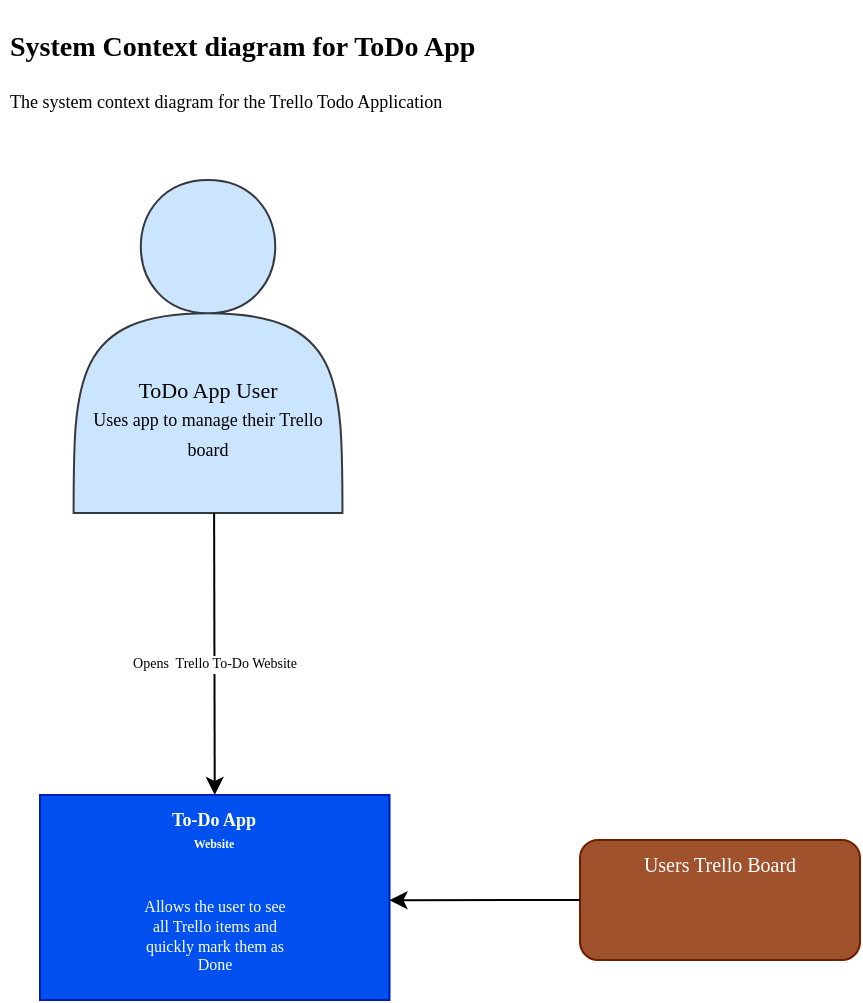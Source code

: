 <mxfile version="20.2.3" type="github">
  <diagram id="kcdtvtUuouSTzEmoT8WX" name="Page-1">
    <mxGraphModel dx="948" dy="1677" grid="1" gridSize="10" guides="1" tooltips="1" connect="1" arrows="1" fold="1" page="1" pageScale="1" pageWidth="827" pageHeight="1169" math="0" shadow="0">
      <root>
        <mxCell id="0" />
        <mxCell id="1" parent="0" />
        <mxCell id="OSeTTw16pG-JO05INmUS-14" value="&lt;h1&gt;&lt;font style=&quot;font-size: 14px;&quot;&gt;System Context diagram for ToDo App&lt;/font&gt;&lt;/h1&gt;&lt;p&gt;The system context diagram for the Trello Todo Application&lt;/p&gt;" style="text;html=1;strokeColor=none;fillColor=none;spacing=5;spacingTop=-20;whiteSpace=wrap;overflow=hidden;rounded=0;labelBackgroundColor=none;fontFamily=Comic Sans MS;fontSize=9;fontColor=default;flipH=1;" vertex="1" parent="1">
          <mxGeometry x="270" y="-1150" width="330" height="70" as="geometry" />
        </mxCell>
        <mxCell id="JEbB6z0hx3I5MV0OKVah-1" value="&lt;br&gt;&lt;br&gt;&lt;font style=&quot;&quot; face=&quot;Comic Sans MS&quot;&gt;&lt;span style=&quot;font-size: 11px;&quot;&gt;&lt;br&gt;&lt;br&gt;&lt;br&gt;ToDo App User&lt;/span&gt;&lt;br&gt;&lt;div style=&quot;&quot;&gt;&lt;font style=&quot;font-size: 9px;&quot;&gt;Uses app to manage their Trello board&lt;/font&gt;&lt;/div&gt;&lt;/font&gt;" style="shape=actor;whiteSpace=wrap;html=1;fillColor=#cce5ff;strokeColor=#36393d;" parent="1" vertex="1">
          <mxGeometry x="306.803" y="-1070" width="134.426" height="166.562" as="geometry" />
        </mxCell>
        <mxCell id="OSeTTw16pG-JO05INmUS-6" value="" style="endArrow=classic;html=1;rounded=0;fontFamily=Comic Sans MS;fontSize=7;fontColor=#000000;" edge="1" parent="1">
          <mxGeometry relative="1" as="geometry">
            <mxPoint x="377.054" y="-903.438" as="sourcePoint" />
            <mxPoint x="377.377" y="-762.5" as="targetPoint" />
          </mxGeometry>
        </mxCell>
        <mxCell id="OSeTTw16pG-JO05INmUS-7" value="Opens&amp;nbsp; Trello To-Do Website&lt;br&gt;" style="edgeLabel;resizable=0;html=1;align=center;verticalAlign=middle;fontFamily=Comic Sans MS;fontSize=7;fontColor=#000000;" connectable="0" vertex="1" parent="OSeTTw16pG-JO05INmUS-6">
          <mxGeometry relative="1" as="geometry">
            <mxPoint y="5" as="offset" />
          </mxGeometry>
        </mxCell>
        <mxCell id="OSeTTw16pG-JO05INmUS-9" value="" style="rounded=0;whiteSpace=wrap;html=1;fontFamily=Comic Sans MS;fontSize=7;labelBackgroundColor=default;fillColor=#0050ef;strokeColor=#001DBC;fontColor=#ffffff;" vertex="1" parent="1">
          <mxGeometry x="290" y="-762.5" width="174.754" height="102.5" as="geometry" />
        </mxCell>
        <mxCell id="OSeTTw16pG-JO05INmUS-10" value="To-Do App &lt;br&gt;&lt;font style=&quot;font-size: 6px;&quot;&gt;Website&lt;/font&gt;" style="text;html=1;align=center;verticalAlign=top;whiteSpace=wrap;rounded=0;labelBackgroundColor=none;fontFamily=Comic Sans MS;fontSize=9;fontColor=#FFFFFF;fontStyle=1" vertex="1" parent="1">
          <mxGeometry x="293.361" y="-762.5" width="168.033" height="102.5" as="geometry" />
        </mxCell>
        <mxCell id="OSeTTw16pG-JO05INmUS-11" value="Allows the user to see all Trello items and quickly mark them as Done" style="text;html=1;strokeColor=none;fillColor=none;align=center;verticalAlign=middle;whiteSpace=wrap;rounded=0;labelBackgroundColor=none;fontFamily=Comic Sans MS;fontSize=8;fontColor=#FFFFFF;" vertex="1" parent="1">
          <mxGeometry x="337.049" y="-711.25" width="80.656" height="38.438" as="geometry" />
        </mxCell>
        <mxCell id="OSeTTw16pG-JO05INmUS-12" value="&lt;font size=&quot;1&quot;&gt;Users Trello Board&lt;/font&gt;" style="rounded=1;whiteSpace=wrap;html=1;labelBackgroundColor=none;fontFamily=Comic Sans MS;fontSize=6;fontColor=#ffffff;fillColor=#a0522d;strokeColor=#6D1F00;verticalAlign=top;" vertex="1" parent="1">
          <mxGeometry x="560" y="-740" width="140" height="60" as="geometry" />
        </mxCell>
        <mxCell id="OSeTTw16pG-JO05INmUS-25" value="" style="endArrow=classic;html=1;rounded=0;fontFamily=Comic Sans MS;fontSize=9;fontColor=default;exitX=0;exitY=0.5;exitDx=0;exitDy=0;" edge="1" parent="1" source="OSeTTw16pG-JO05INmUS-12">
          <mxGeometry width="50" height="50" relative="1" as="geometry">
            <mxPoint x="534.75" y="-710.33" as="sourcePoint" />
            <mxPoint x="464.75" y="-709.89" as="targetPoint" />
          </mxGeometry>
        </mxCell>
      </root>
    </mxGraphModel>
  </diagram>
</mxfile>

